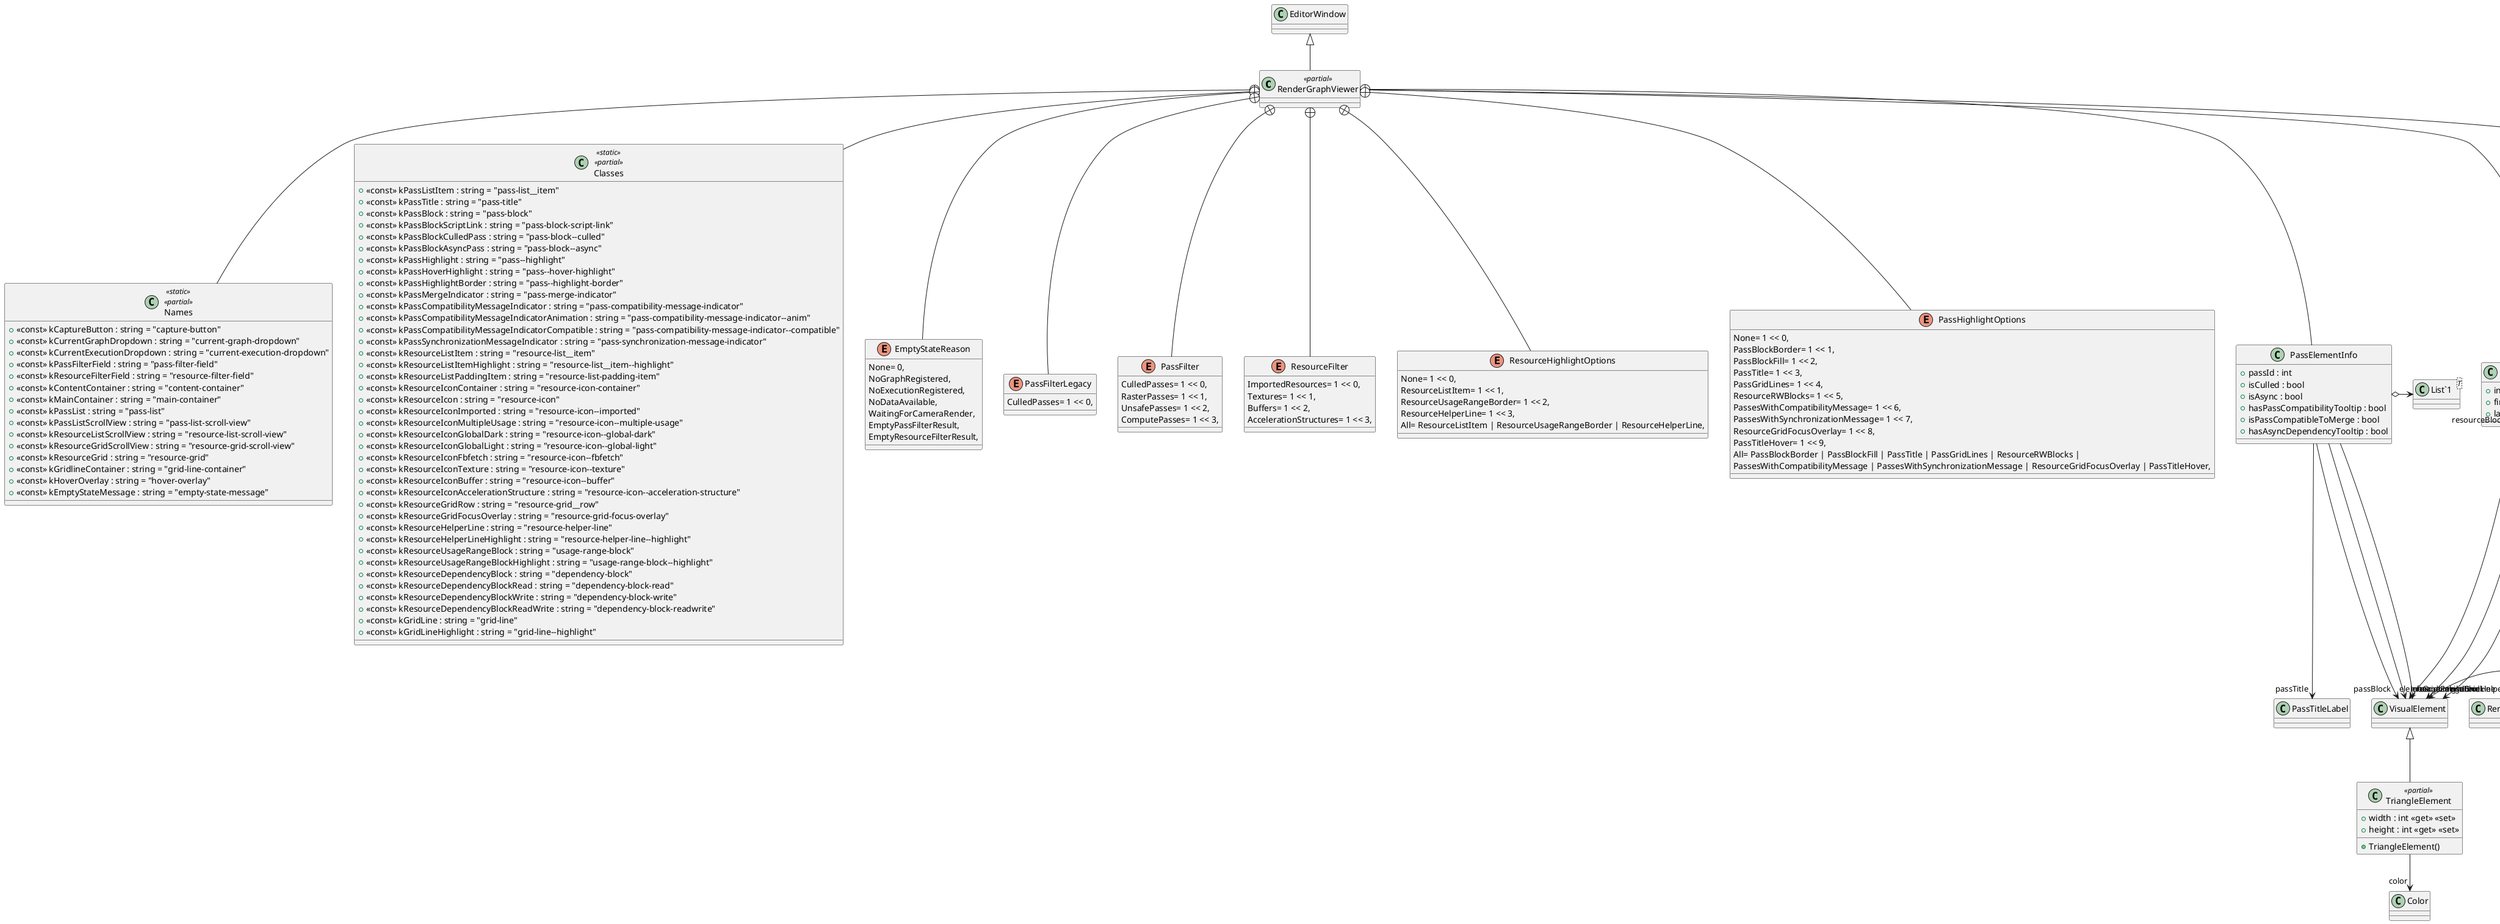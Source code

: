 @startuml
class RenderGraphViewer <<partial>> {
}
class TriangleElement <<partial>> {
    + width : int <<get>> <<set>>
    + height : int <<get>> <<set>>
    + TriangleElement()
}
class Names <<static>> <<partial>> {
    + <<const>> kCaptureButton : string = "capture-button"
    + <<const>> kCurrentGraphDropdown : string = "current-graph-dropdown"
    + <<const>> kCurrentExecutionDropdown : string = "current-execution-dropdown"
    + <<const>> kPassFilterField : string = "pass-filter-field"
    + <<const>> kResourceFilterField : string = "resource-filter-field"
    + <<const>> kContentContainer : string = "content-container"
    + <<const>> kMainContainer : string = "main-container"
    + <<const>> kPassList : string = "pass-list"
    + <<const>> kPassListScrollView : string = "pass-list-scroll-view"
    + <<const>> kResourceListScrollView : string = "resource-list-scroll-view"
    + <<const>> kResourceGridScrollView : string = "resource-grid-scroll-view"
    + <<const>> kResourceGrid : string = "resource-grid"
    + <<const>> kGridlineContainer : string = "grid-line-container"
    + <<const>> kHoverOverlay : string = "hover-overlay"
    + <<const>> kEmptyStateMessage : string = "empty-state-message"
}
class Classes <<static>> <<partial>> {
    + <<const>> kPassListItem : string = "pass-list__item"
    + <<const>> kPassTitle : string = "pass-title"
    + <<const>> kPassBlock : string = "pass-block"
    + <<const>> kPassBlockScriptLink : string = "pass-block-script-link"
    + <<const>> kPassBlockCulledPass : string = "pass-block--culled"
    + <<const>> kPassBlockAsyncPass : string = "pass-block--async"
    + <<const>> kPassHighlight : string = "pass--highlight"
    + <<const>> kPassHoverHighlight : string = "pass--hover-highlight"
    + <<const>> kPassHighlightBorder : string = "pass--highlight-border"
    + <<const>> kPassMergeIndicator : string = "pass-merge-indicator"
    + <<const>> kPassCompatibilityMessageIndicator : string = "pass-compatibility-message-indicator"
    + <<const>> kPassCompatibilityMessageIndicatorAnimation : string = "pass-compatibility-message-indicator--anim"
    + <<const>> kPassCompatibilityMessageIndicatorCompatible : string = "pass-compatibility-message-indicator--compatible"
    + <<const>> kPassSynchronizationMessageIndicator : string = "pass-synchronization-message-indicator"
    + <<const>> kResourceListItem : string = "resource-list__item"
    + <<const>> kResourceListItemHighlight : string = "resource-list__item--highlight"
    + <<const>> kResourceListPaddingItem : string = "resource-list-padding-item"
    + <<const>> kResourceIconContainer : string = "resource-icon-container"
    + <<const>> kResourceIcon : string = "resource-icon"
    + <<const>> kResourceIconImported : string = "resource-icon--imported"
    + <<const>> kResourceIconMultipleUsage : string = "resource-icon--multiple-usage"
    + <<const>> kResourceIconGlobalDark : string = "resource-icon--global-dark"
    + <<const>> kResourceIconGlobalLight : string = "resource-icon--global-light"
    + <<const>> kResourceIconFbfetch : string = "resource-icon--fbfetch"
    + <<const>> kResourceIconTexture : string = "resource-icon--texture"
    + <<const>> kResourceIconBuffer : string = "resource-icon--buffer"
    + <<const>> kResourceIconAccelerationStructure : string = "resource-icon--acceleration-structure"
    + <<const>> kResourceGridRow : string = "resource-grid__row"
    + <<const>> kResourceGridFocusOverlay : string = "resource-grid-focus-overlay"
    + <<const>> kResourceHelperLine : string = "resource-helper-line"
    + <<const>> kResourceHelperLineHighlight : string = "resource-helper-line--highlight"
    + <<const>> kResourceUsageRangeBlock : string = "usage-range-block"
    + <<const>> kResourceUsageRangeBlockHighlight : string = "usage-range-block--highlight"
    + <<const>> kResourceDependencyBlock : string = "dependency-block"
    + <<const>> kResourceDependencyBlockRead : string = "dependency-block-read"
    + <<const>> kResourceDependencyBlockWrite : string = "dependency-block-write"
    + <<const>> kResourceDependencyBlockReadWrite : string = "dependency-block-readwrite"
    + <<const>> kGridLine : string = "grid-line"
    + <<const>> kGridLineHighlight : string = "grid-line--highlight"
}
enum EmptyStateReason {
    None= 0,
    NoGraphRegistered,
    NoExecutionRegistered,
    NoDataAvailable,
    WaitingForCameraRender,
    EmptyPassFilterResult,
    EmptyResourceFilterResult,
}
enum PassFilterLegacy {
    CulledPasses= 1 << 0,
}
enum PassFilter {
    CulledPasses= 1 << 0,
    RasterPasses= 1 << 1,
    UnsafePasses= 1 << 2,
    ComputePasses= 1 << 3,
}
enum ResourceFilter {
    ImportedResources= 1 << 0,
    Textures= 1 << 1,
    Buffers= 1 << 2,
    AccelerationStructures= 1 << 3,
}
class ResourceElementInfo {
    + index : int
    + firstPassId : int
    + lastPassId : int
}
class ResourceRWBlock {
    + tooltip : string
    + visibleResourceIndex : int
    + read : bool
    + write : bool
    + HasMultipleUsageFlags() : bool
}
class PassElementInfo {
    + passId : int
    + isCulled : bool
    + isAsync : bool
    + hasPassCompatibilityTooltip : bool
    + isPassCompatibleToMerge : bool
    + hasAsyncDependencyTooltip : bool
}
enum ResourceHighlightOptions {
    None= 1 << 0,
    ResourceListItem= 1 << 1,
    ResourceUsageRangeBorder= 1 << 2,
    ResourceHelperLine= 1 << 3,
    All= ResourceListItem | ResourceUsageRangeBorder | ResourceHelperLine,
}
enum PassHighlightOptions {
    None= 1 << 0,
    PassBlockBorder= 1 << 1,
    PassBlockFill= 1 << 2,
    PassTitle= 1 << 3,
    PassGridLines= 1 << 4,
    ResourceRWBlocks= 1 << 5,
    PassesWithCompatibilityMessage= 1 << 6,
    PassesWithSynchronizationMessage= 1 << 7,
    ResourceGridFocusOverlay= 1 << 8,
    PassTitleHover= 1 << 9,
    All= PassBlockBorder | PassBlockFill | PassTitle | PassGridLines | ResourceRWBlocks |
                  PassesWithCompatibilityMessage | PassesWithSynchronizationMessage | ResourceGridFocusOverlay | PassTitleHover,
}
enum UsageFlags {
    None= 0,
    UpdatesGlobalResource= 1 << 0,
    FramebufferFetch= 1 << 1,
}
class "List`1"<T> {
}
EditorWindow <|-- RenderGraphViewer
VisualElement <|-- TriangleElement
TriangleElement --> "color" Color
RenderGraphViewer +-- Names
RenderGraphViewer +-- Classes
RenderGraphViewer +-- EmptyStateReason
RenderGraphViewer +-- PassFilterLegacy
RenderGraphViewer +-- PassFilter
RenderGraphViewer +-- ResourceFilter
RenderGraphViewer +-- ResourceElementInfo
ResourceElementInfo --> "type" RenderGraphResourceType
ResourceElementInfo --> "usageRangeBlock" VisualElement
ResourceElementInfo --> "resourceListItem" VisualElement
ResourceElementInfo --> "resourceHelperLine" VisualElement
RenderGraphViewer +-- ResourceRWBlock
ResourceRWBlock --> "element" VisualElement
ResourceRWBlock --> "usage" UsageFlags
RenderGraphViewer +-- PassElementInfo
PassElementInfo --> "passBlock" VisualElement
PassElementInfo --> "passTitle" PassTitleLabel
PassElementInfo o-> "resourceBlocks<ResourceRWBlock>" "List`1"
PassElementInfo --> "leftGridLine" VisualElement
PassElementInfo --> "rightGridLine" VisualElement
RenderGraphViewer +-- ResourceHighlightOptions
RenderGraphViewer +-- PassHighlightOptions
ResourceRWBlock +-- UsageFlags
@enduml
